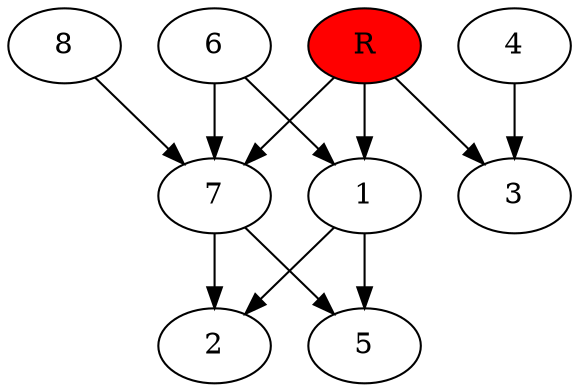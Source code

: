 digraph prb13499 {
	1
	2
	3
	4
	5
	6
	7
	8
	R [fillcolor="#ff0000" style=filled]
	1 -> 2
	1 -> 5
	4 -> 3
	6 -> 1
	6 -> 7
	7 -> 2
	7 -> 5
	8 -> 7
	R -> 1
	R -> 3
	R -> 7
}
